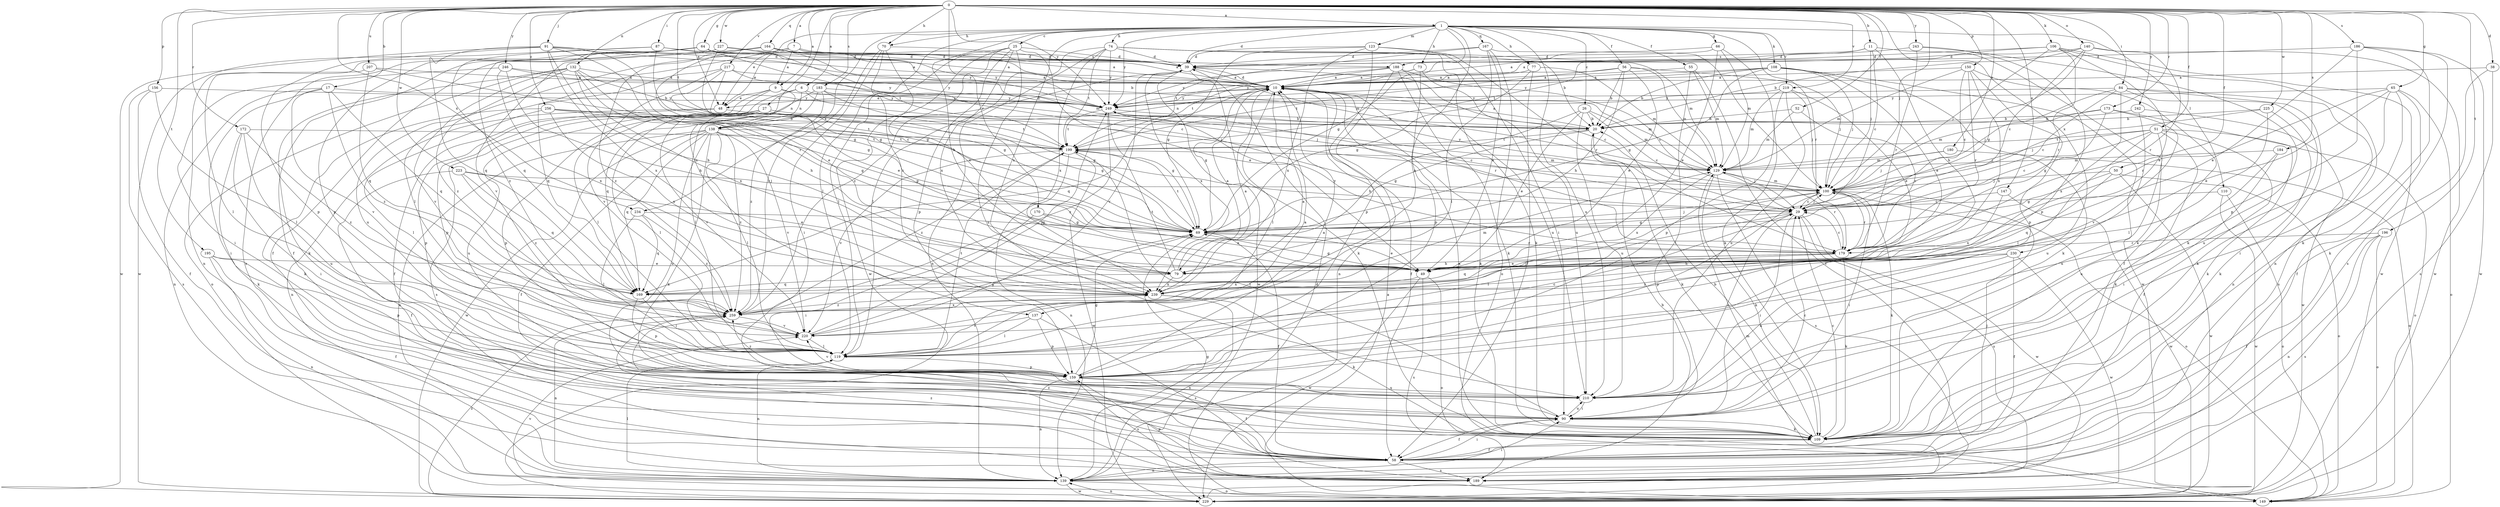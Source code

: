 strict digraph  {
0;
1;
6;
7;
9;
10;
11;
17;
20;
25;
26;
27;
29;
38;
39;
48;
49;
50;
51;
52;
55;
56;
58;
64;
65;
66;
69;
70;
73;
74;
77;
79;
84;
87;
90;
91;
100;
106;
108;
109;
110;
119;
123;
129;
132;
137;
138;
139;
140;
147;
149;
150;
156;
159;
164;
167;
169;
170;
172;
173;
179;
180;
183;
184;
186;
188;
189;
195;
196;
199;
207;
210;
217;
219;
220;
223;
225;
227;
229;
230;
234;
239;
242;
243;
246;
249;
256;
259;
0 -> 1  [label=a];
0 -> 6  [label=a];
0 -> 7  [label=a];
0 -> 9  [label=a];
0 -> 11  [label=b];
0 -> 17  [label=b];
0 -> 38  [label=d];
0 -> 48  [label=e];
0 -> 50  [label=f];
0 -> 51  [label=f];
0 -> 52  [label=f];
0 -> 64  [label=g];
0 -> 65  [label=g];
0 -> 70  [label=h];
0 -> 84  [label=i];
0 -> 87  [label=i];
0 -> 91  [label=j];
0 -> 100  [label=j];
0 -> 106  [label=k];
0 -> 132  [label=n];
0 -> 137  [label=n];
0 -> 140  [label=o];
0 -> 147  [label=o];
0 -> 150  [label=p];
0 -> 156  [label=p];
0 -> 164  [label=q];
0 -> 170  [label=r];
0 -> 172  [label=r];
0 -> 173  [label=r];
0 -> 180  [label=s];
0 -> 183  [label=s];
0 -> 184  [label=s];
0 -> 186  [label=s];
0 -> 195  [label=t];
0 -> 196  [label=t];
0 -> 199  [label=t];
0 -> 207  [label=u];
0 -> 217  [label=v];
0 -> 219  [label=v];
0 -> 223  [label=w];
0 -> 225  [label=w];
0 -> 227  [label=w];
0 -> 230  [label=x];
0 -> 234  [label=x];
0 -> 242  [label=y];
0 -> 243  [label=y];
0 -> 246  [label=y];
0 -> 249  [label=y];
0 -> 256  [label=z];
1 -> 25  [label=c];
1 -> 26  [label=c];
1 -> 39  [label=d];
1 -> 48  [label=e];
1 -> 55  [label=f];
1 -> 56  [label=f];
1 -> 66  [label=g];
1 -> 69  [label=g];
1 -> 70  [label=h];
1 -> 73  [label=h];
1 -> 74  [label=h];
1 -> 77  [label=h];
1 -> 79  [label=h];
1 -> 108  [label=k];
1 -> 110  [label=l];
1 -> 119  [label=l];
1 -> 123  [label=m];
1 -> 137  [label=n];
1 -> 167  [label=q];
1 -> 179  [label=r];
1 -> 210  [label=u];
1 -> 219  [label=v];
1 -> 234  [label=x];
1 -> 239  [label=x];
1 -> 249  [label=y];
6 -> 27  [label=c];
6 -> 100  [label=j];
6 -> 119  [label=l];
6 -> 138  [label=n];
6 -> 249  [label=y];
7 -> 9  [label=a];
7 -> 10  [label=a];
7 -> 48  [label=e];
7 -> 119  [label=l];
7 -> 129  [label=m];
7 -> 188  [label=s];
7 -> 210  [label=u];
9 -> 48  [label=e];
9 -> 58  [label=f];
9 -> 138  [label=n];
9 -> 159  [label=p];
9 -> 249  [label=y];
10 -> 39  [label=d];
10 -> 48  [label=e];
10 -> 58  [label=f];
10 -> 69  [label=g];
10 -> 109  [label=k];
10 -> 119  [label=l];
10 -> 129  [label=m];
10 -> 138  [label=n];
10 -> 169  [label=q];
10 -> 179  [label=r];
10 -> 249  [label=y];
11 -> 29  [label=c];
11 -> 79  [label=h];
11 -> 100  [label=j];
11 -> 109  [label=k];
11 -> 188  [label=s];
11 -> 199  [label=t];
17 -> 90  [label=i];
17 -> 139  [label=n];
17 -> 169  [label=q];
17 -> 220  [label=v];
17 -> 249  [label=y];
17 -> 259  [label=z];
20 -> 10  [label=a];
20 -> 69  [label=g];
20 -> 109  [label=k];
20 -> 199  [label=t];
25 -> 39  [label=d];
25 -> 49  [label=e];
25 -> 119  [label=l];
25 -> 159  [label=p];
25 -> 210  [label=u];
25 -> 229  [label=w];
25 -> 239  [label=x];
25 -> 259  [label=z];
26 -> 20  [label=b];
26 -> 29  [label=c];
26 -> 49  [label=e];
26 -> 79  [label=h];
26 -> 129  [label=m];
26 -> 210  [label=u];
27 -> 20  [label=b];
27 -> 119  [label=l];
27 -> 159  [label=p];
27 -> 189  [label=s];
27 -> 199  [label=t];
27 -> 210  [label=u];
27 -> 220  [label=v];
29 -> 69  [label=g];
29 -> 90  [label=i];
29 -> 100  [label=j];
29 -> 119  [label=l];
29 -> 189  [label=s];
29 -> 229  [label=w];
38 -> 10  [label=a];
38 -> 109  [label=k];
38 -> 189  [label=s];
39 -> 10  [label=a];
39 -> 29  [label=c];
39 -> 109  [label=k];
39 -> 220  [label=v];
39 -> 229  [label=w];
39 -> 239  [label=x];
48 -> 69  [label=g];
48 -> 139  [label=n];
48 -> 159  [label=p];
49 -> 69  [label=g];
49 -> 149  [label=o];
49 -> 189  [label=s];
49 -> 229  [label=w];
49 -> 239  [label=x];
50 -> 69  [label=g];
50 -> 100  [label=j];
50 -> 149  [label=o];
50 -> 169  [label=q];
50 -> 229  [label=w];
51 -> 29  [label=c];
51 -> 58  [label=f];
51 -> 100  [label=j];
51 -> 109  [label=k];
51 -> 119  [label=l];
51 -> 149  [label=o];
51 -> 199  [label=t];
51 -> 210  [label=u];
52 -> 20  [label=b];
52 -> 129  [label=m];
52 -> 179  [label=r];
55 -> 10  [label=a];
55 -> 58  [label=f];
55 -> 90  [label=i];
55 -> 129  [label=m];
56 -> 10  [label=a];
56 -> 20  [label=b];
56 -> 49  [label=e];
56 -> 79  [label=h];
56 -> 100  [label=j];
56 -> 129  [label=m];
56 -> 199  [label=t];
58 -> 90  [label=i];
58 -> 100  [label=j];
58 -> 139  [label=n];
58 -> 189  [label=s];
58 -> 259  [label=z];
64 -> 10  [label=a];
64 -> 39  [label=d];
64 -> 139  [label=n];
64 -> 159  [label=p];
64 -> 189  [label=s];
64 -> 199  [label=t];
64 -> 249  [label=y];
64 -> 259  [label=z];
65 -> 49  [label=e];
65 -> 58  [label=f];
65 -> 90  [label=i];
65 -> 149  [label=o];
65 -> 179  [label=r];
65 -> 210  [label=u];
65 -> 249  [label=y];
66 -> 10  [label=a];
66 -> 39  [label=d];
66 -> 49  [label=e];
66 -> 109  [label=k];
66 -> 129  [label=m];
69 -> 49  [label=e];
69 -> 58  [label=f];
69 -> 100  [label=j];
69 -> 179  [label=r];
69 -> 199  [label=t];
70 -> 39  [label=d];
70 -> 49  [label=e];
70 -> 90  [label=i];
70 -> 239  [label=x];
70 -> 259  [label=z];
73 -> 10  [label=a];
73 -> 159  [label=p];
73 -> 210  [label=u];
73 -> 249  [label=y];
74 -> 20  [label=b];
74 -> 39  [label=d];
74 -> 109  [label=k];
74 -> 119  [label=l];
74 -> 129  [label=m];
74 -> 139  [label=n];
74 -> 199  [label=t];
74 -> 239  [label=x];
74 -> 249  [label=y];
77 -> 10  [label=a];
77 -> 58  [label=f];
77 -> 69  [label=g];
77 -> 129  [label=m];
79 -> 10  [label=a];
79 -> 169  [label=q];
79 -> 199  [label=t];
79 -> 239  [label=x];
84 -> 29  [label=c];
84 -> 100  [label=j];
84 -> 109  [label=k];
84 -> 139  [label=n];
84 -> 189  [label=s];
84 -> 239  [label=x];
84 -> 249  [label=y];
87 -> 20  [label=b];
87 -> 39  [label=d];
87 -> 69  [label=g];
87 -> 169  [label=q];
87 -> 229  [label=w];
90 -> 29  [label=c];
90 -> 58  [label=f];
90 -> 109  [label=k];
90 -> 199  [label=t];
90 -> 210  [label=u];
91 -> 10  [label=a];
91 -> 39  [label=d];
91 -> 69  [label=g];
91 -> 79  [label=h];
91 -> 159  [label=p];
91 -> 169  [label=q];
91 -> 179  [label=r];
91 -> 229  [label=w];
91 -> 239  [label=x];
100 -> 29  [label=c];
100 -> 90  [label=i];
100 -> 109  [label=k];
100 -> 129  [label=m];
100 -> 149  [label=o];
100 -> 159  [label=p];
100 -> 179  [label=r];
106 -> 10  [label=a];
106 -> 39  [label=d];
106 -> 49  [label=e];
106 -> 100  [label=j];
106 -> 139  [label=n];
106 -> 179  [label=r];
106 -> 229  [label=w];
108 -> 10  [label=a];
108 -> 20  [label=b];
108 -> 49  [label=e];
108 -> 69  [label=g];
108 -> 100  [label=j];
108 -> 109  [label=k];
108 -> 229  [label=w];
108 -> 249  [label=y];
109 -> 10  [label=a];
109 -> 20  [label=b];
109 -> 29  [label=c];
109 -> 58  [label=f];
110 -> 29  [label=c];
110 -> 149  [label=o];
110 -> 229  [label=w];
119 -> 10  [label=a];
119 -> 29  [label=c];
119 -> 139  [label=n];
119 -> 159  [label=p];
119 -> 199  [label=t];
123 -> 39  [label=d];
123 -> 69  [label=g];
123 -> 90  [label=i];
123 -> 159  [label=p];
123 -> 179  [label=r];
123 -> 239  [label=x];
129 -> 100  [label=j];
129 -> 109  [label=k];
129 -> 179  [label=r];
129 -> 189  [label=s];
129 -> 239  [label=x];
129 -> 249  [label=y];
132 -> 10  [label=a];
132 -> 20  [label=b];
132 -> 69  [label=g];
132 -> 79  [label=h];
132 -> 109  [label=k];
132 -> 149  [label=o];
132 -> 220  [label=v];
132 -> 239  [label=x];
132 -> 259  [label=z];
137 -> 119  [label=l];
137 -> 159  [label=p];
137 -> 189  [label=s];
137 -> 220  [label=v];
138 -> 39  [label=d];
138 -> 58  [label=f];
138 -> 69  [label=g];
138 -> 109  [label=k];
138 -> 119  [label=l];
138 -> 139  [label=n];
138 -> 169  [label=q];
138 -> 199  [label=t];
138 -> 210  [label=u];
138 -> 220  [label=v];
138 -> 229  [label=w];
138 -> 259  [label=z];
139 -> 69  [label=g];
139 -> 90  [label=i];
139 -> 119  [label=l];
139 -> 149  [label=o];
139 -> 229  [label=w];
140 -> 20  [label=b];
140 -> 29  [label=c];
140 -> 39  [label=d];
140 -> 69  [label=g];
140 -> 179  [label=r];
140 -> 229  [label=w];
147 -> 29  [label=c];
147 -> 229  [label=w];
147 -> 239  [label=x];
149 -> 10  [label=a];
149 -> 39  [label=d];
149 -> 220  [label=v];
150 -> 10  [label=a];
150 -> 29  [label=c];
150 -> 58  [label=f];
150 -> 129  [label=m];
150 -> 159  [label=p];
150 -> 179  [label=r];
150 -> 239  [label=x];
156 -> 58  [label=f];
156 -> 119  [label=l];
156 -> 189  [label=s];
156 -> 249  [label=y];
159 -> 10  [label=a];
159 -> 58  [label=f];
159 -> 69  [label=g];
159 -> 139  [label=n];
159 -> 189  [label=s];
159 -> 210  [label=u];
159 -> 220  [label=v];
159 -> 259  [label=z];
164 -> 10  [label=a];
164 -> 39  [label=d];
164 -> 49  [label=e];
164 -> 58  [label=f];
164 -> 129  [label=m];
164 -> 249  [label=y];
164 -> 259  [label=z];
167 -> 39  [label=d];
167 -> 49  [label=e];
167 -> 100  [label=j];
167 -> 119  [label=l];
167 -> 149  [label=o];
167 -> 199  [label=t];
169 -> 119  [label=l];
169 -> 129  [label=m];
169 -> 159  [label=p];
170 -> 49  [label=e];
170 -> 69  [label=g];
170 -> 90  [label=i];
172 -> 90  [label=i];
172 -> 109  [label=k];
172 -> 199  [label=t];
172 -> 210  [label=u];
172 -> 259  [label=z];
173 -> 20  [label=b];
173 -> 69  [label=g];
173 -> 109  [label=k];
173 -> 129  [label=m];
173 -> 220  [label=v];
179 -> 29  [label=c];
179 -> 49  [label=e];
179 -> 79  [label=h];
179 -> 109  [label=k];
179 -> 169  [label=q];
179 -> 249  [label=y];
180 -> 100  [label=j];
180 -> 129  [label=m];
180 -> 149  [label=o];
183 -> 69  [label=g];
183 -> 100  [label=j];
183 -> 119  [label=l];
183 -> 169  [label=q];
183 -> 249  [label=y];
183 -> 259  [label=z];
184 -> 90  [label=i];
184 -> 129  [label=m];
184 -> 210  [label=u];
186 -> 39  [label=d];
186 -> 49  [label=e];
186 -> 109  [label=k];
186 -> 159  [label=p];
186 -> 189  [label=s];
186 -> 229  [label=w];
188 -> 10  [label=a];
188 -> 29  [label=c];
188 -> 109  [label=k];
188 -> 139  [label=n];
188 -> 199  [label=t];
188 -> 210  [label=u];
188 -> 249  [label=y];
189 -> 20  [label=b];
189 -> 159  [label=p];
189 -> 259  [label=z];
195 -> 49  [label=e];
195 -> 58  [label=f];
195 -> 139  [label=n];
195 -> 159  [label=p];
196 -> 58  [label=f];
196 -> 139  [label=n];
196 -> 149  [label=o];
196 -> 179  [label=r];
196 -> 189  [label=s];
199 -> 129  [label=m];
199 -> 139  [label=n];
199 -> 220  [label=v];
199 -> 229  [label=w];
199 -> 259  [label=z];
207 -> 10  [label=a];
207 -> 29  [label=c];
207 -> 119  [label=l];
207 -> 169  [label=q];
210 -> 29  [label=c];
210 -> 90  [label=i];
217 -> 10  [label=a];
217 -> 49  [label=e];
217 -> 69  [label=g];
217 -> 169  [label=q];
217 -> 220  [label=v];
217 -> 249  [label=y];
219 -> 49  [label=e];
219 -> 100  [label=j];
219 -> 129  [label=m];
219 -> 159  [label=p];
219 -> 210  [label=u];
219 -> 249  [label=y];
220 -> 69  [label=g];
220 -> 100  [label=j];
220 -> 119  [label=l];
220 -> 249  [label=y];
223 -> 49  [label=e];
223 -> 58  [label=f];
223 -> 100  [label=j];
223 -> 169  [label=q];
223 -> 259  [label=z];
225 -> 20  [label=b];
225 -> 100  [label=j];
225 -> 109  [label=k];
225 -> 119  [label=l];
227 -> 29  [label=c];
227 -> 39  [label=d];
227 -> 58  [label=f];
227 -> 69  [label=g];
227 -> 220  [label=v];
229 -> 129  [label=m];
229 -> 139  [label=n];
229 -> 259  [label=z];
230 -> 58  [label=f];
230 -> 79  [label=h];
230 -> 210  [label=u];
230 -> 229  [label=w];
230 -> 259  [label=z];
234 -> 69  [label=g];
234 -> 119  [label=l];
234 -> 169  [label=q];
234 -> 259  [label=z];
239 -> 10  [label=a];
239 -> 109  [label=k];
239 -> 139  [label=n];
239 -> 259  [label=z];
242 -> 20  [label=b];
242 -> 210  [label=u];
242 -> 229  [label=w];
243 -> 39  [label=d];
243 -> 109  [label=k];
243 -> 159  [label=p];
243 -> 179  [label=r];
246 -> 10  [label=a];
246 -> 79  [label=h];
246 -> 90  [label=i];
246 -> 239  [label=x];
246 -> 249  [label=y];
249 -> 20  [label=b];
249 -> 29  [label=c];
249 -> 69  [label=g];
249 -> 199  [label=t];
249 -> 259  [label=z];
256 -> 20  [label=b];
256 -> 69  [label=g];
256 -> 109  [label=k];
256 -> 119  [label=l];
256 -> 199  [label=t];
256 -> 239  [label=x];
259 -> 10  [label=a];
259 -> 139  [label=n];
259 -> 220  [label=v];
259 -> 239  [label=x];
}
